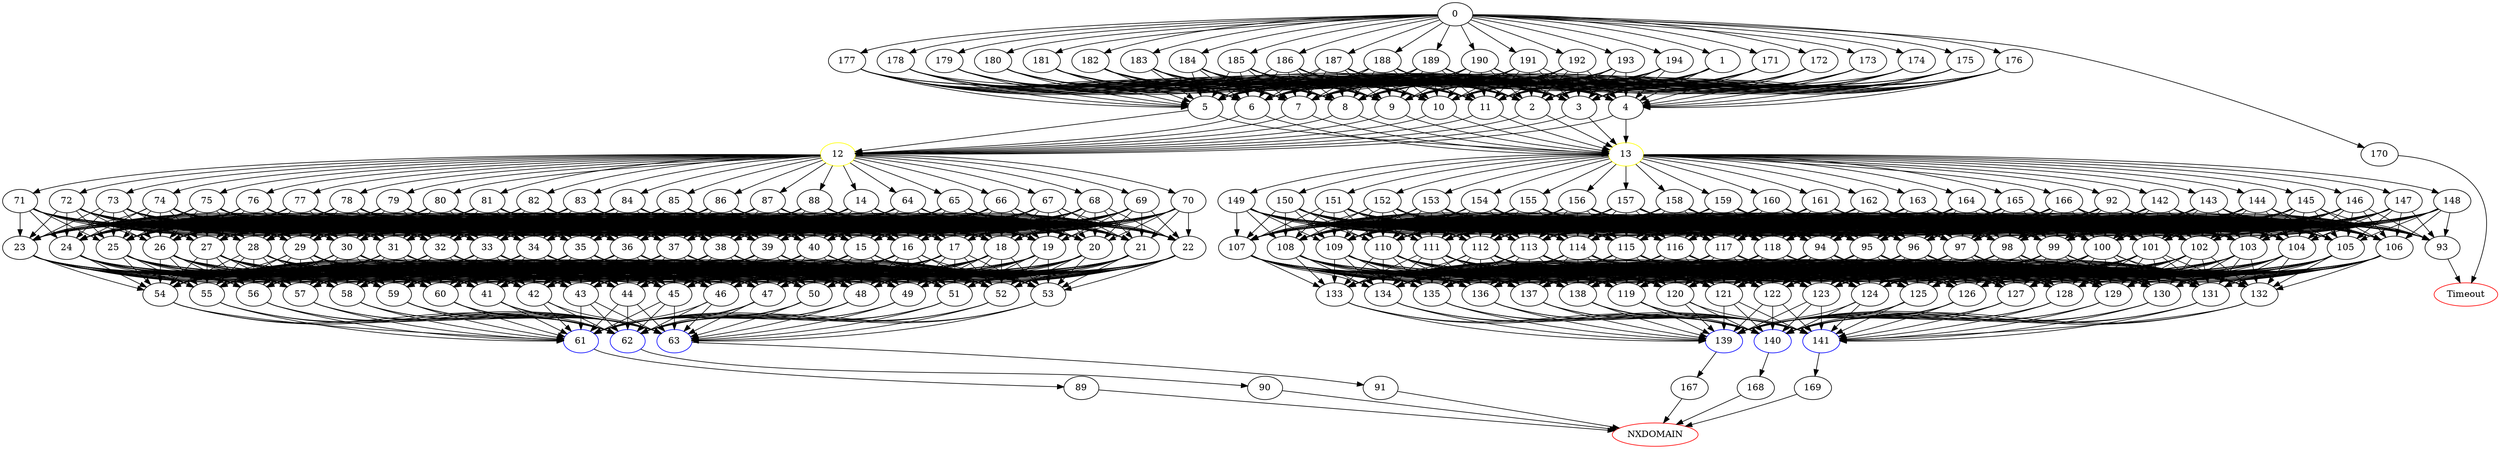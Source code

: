 digraph G {
	0 -> 1;
	0 -> 170;
	0 -> 171;
	0 -> 172;
	0 -> 173;
	0 -> 174;
	0 -> 175;
	0 -> 176;
	0 -> 177;
	0 -> 178;
	0 -> 179;
	0 -> 180;
	0 -> 181;
	0 -> 182;
	0 -> 183;
	0 -> 184;
	0 -> 185;
	0 -> 186;
	0 -> 187;
	0 -> 188;
	0 -> 189;
	0 -> 190;
	0 -> 191;
	0 -> 192;
	0 -> 193;
	0 -> 194;
	1 -> 2;
	1 -> 3;
	1 -> 4;
	1 -> 5;
	1 -> 6;
	1 -> 7;
	1 -> 8;
	1 -> 9;
	1 -> 10;
	1 -> 11;
	2 -> "12";
12 [color=yellow];
	2 -> "13";
13 [color=yellow];
	3 -> "12";
12 [color=yellow];
	3 -> "13";
13 [color=yellow];
	4 -> "12";
12 [color=yellow];
	4 -> "13";
13 [color=yellow];
	5 -> "12";
12 [color=yellow];
	5 -> "13";
13 [color=yellow];
	6 -> "12";
12 [color=yellow];
	6 -> "13";
13 [color=yellow];
	7 -> "12";
12 [color=yellow];
	7 -> "13";
13 [color=yellow];
	8 -> "12";
12 [color=yellow];
	8 -> "13";
13 [color=yellow];
	9 -> "12";
12 [color=yellow];
	9 -> "13";
13 [color=yellow];
	10 -> "12";
12 [color=yellow];
	10 -> "13";
13 [color=yellow];
	11 -> "12";
12 [color=yellow];
	11 -> "13";
13 [color=yellow];
	12 -> 14;
	12 -> 64;
	12 -> 65;
	12 -> 66;
	12 -> 67;
	12 -> 68;
	12 -> 69;
	12 -> 70;
	12 -> 71;
	12 -> 72;
	12 -> 73;
	12 -> 74;
	12 -> 75;
	12 -> 76;
	12 -> 77;
	12 -> 78;
	12 -> 79;
	12 -> 80;
	12 -> 81;
	12 -> 82;
	12 -> 83;
	12 -> 84;
	12 -> 85;
	12 -> 86;
	12 -> 87;
	12 -> 88;
	13 -> 92;
	13 -> 142;
	13 -> 143;
	13 -> 144;
	13 -> 145;
	13 -> 146;
	13 -> 147;
	13 -> 148;
	13 -> 149;
	13 -> 150;
	13 -> 151;
	13 -> 152;
	13 -> 153;
	13 -> 154;
	13 -> 155;
	13 -> 156;
	13 -> 157;
	13 -> 158;
	13 -> 159;
	13 -> 160;
	13 -> 161;
	13 -> 162;
	13 -> 163;
	13 -> 164;
	13 -> 165;
	13 -> 166;
	14 -> 15;
	14 -> 16;
	14 -> 17;
	14 -> 18;
	14 -> 19;
	14 -> 20;
	14 -> 21;
	14 -> 22;
	14 -> 23;
	14 -> 24;
	14 -> 25;
	14 -> 26;
	14 -> 27;
	14 -> 28;
	14 -> 29;
	14 -> 30;
	14 -> 31;
	14 -> 32;
	14 -> 33;
	14 -> 34;
	14 -> 35;
	14 -> 36;
	14 -> 37;
	14 -> 38;
	14 -> 39;
	14 -> 40;
	15 -> 41;
	15 -> 42;
	15 -> 43;
	15 -> 44;
	15 -> 45;
	15 -> 46;
	15 -> 47;
	15 -> 48;
	15 -> 49;
	15 -> 50;
	15 -> 51;
	15 -> 52;
	15 -> 53;
	15 -> 54;
	15 -> 55;
	15 -> 56;
	15 -> 57;
	15 -> 58;
	15 -> 59;
	15 -> 60;
	16 -> 41;
	16 -> 42;
	16 -> 43;
	16 -> 44;
	16 -> 45;
	16 -> 46;
	16 -> 47;
	16 -> 48;
	16 -> 49;
	16 -> 50;
	16 -> 51;
	16 -> 52;
	16 -> 53;
	16 -> 54;
	16 -> 55;
	16 -> 56;
	16 -> 57;
	16 -> 58;
	16 -> 59;
	16 -> 60;
	17 -> 41;
	17 -> 42;
	17 -> 43;
	17 -> 44;
	17 -> 45;
	17 -> 46;
	17 -> 47;
	17 -> 48;
	17 -> 49;
	17 -> 50;
	17 -> 51;
	17 -> 52;
	17 -> 53;
	17 -> 54;
	17 -> 55;
	17 -> 56;
	17 -> 57;
	17 -> 58;
	17 -> 59;
	17 -> 60;
	18 -> 41;
	18 -> 42;
	18 -> 43;
	18 -> 44;
	18 -> 45;
	18 -> 46;
	18 -> 47;
	18 -> 48;
	18 -> 49;
	18 -> 50;
	18 -> 51;
	18 -> 52;
	18 -> 53;
	18 -> 54;
	18 -> 55;
	18 -> 56;
	18 -> 57;
	18 -> 58;
	18 -> 59;
	18 -> 60;
	19 -> 41;
	19 -> 42;
	19 -> 43;
	19 -> 44;
	19 -> 45;
	19 -> 46;
	19 -> 47;
	19 -> 48;
	19 -> 49;
	19 -> 50;
	19 -> 51;
	19 -> 52;
	19 -> 53;
	19 -> 54;
	19 -> 55;
	19 -> 56;
	19 -> 57;
	19 -> 58;
	19 -> 59;
	19 -> 60;
	20 -> 41;
	20 -> 42;
	20 -> 43;
	20 -> 44;
	20 -> 45;
	20 -> 46;
	20 -> 47;
	20 -> 48;
	20 -> 49;
	20 -> 50;
	20 -> 51;
	20 -> 52;
	20 -> 53;
	20 -> 54;
	20 -> 55;
	20 -> 56;
	20 -> 57;
	20 -> 58;
	20 -> 59;
	20 -> 60;
	21 -> 41;
	21 -> 42;
	21 -> 43;
	21 -> 44;
	21 -> 45;
	21 -> 46;
	21 -> 47;
	21 -> 48;
	21 -> 49;
	21 -> 50;
	21 -> 51;
	21 -> 52;
	21 -> 53;
	21 -> 54;
	21 -> 55;
	21 -> 56;
	21 -> 57;
	21 -> 58;
	21 -> 59;
	21 -> 60;
	22 -> 41;
	22 -> 42;
	22 -> 43;
	22 -> 44;
	22 -> 45;
	22 -> 46;
	22 -> 47;
	22 -> 48;
	22 -> 49;
	22 -> 50;
	22 -> 51;
	22 -> 52;
	22 -> 53;
	22 -> 54;
	22 -> 55;
	22 -> 56;
	22 -> 57;
	22 -> 58;
	22 -> 59;
	22 -> 60;
	23 -> 41;
	23 -> 42;
	23 -> 43;
	23 -> 44;
	23 -> 45;
	23 -> 46;
	23 -> 47;
	23 -> 48;
	23 -> 49;
	23 -> 50;
	23 -> 51;
	23 -> 52;
	23 -> 53;
	23 -> 54;
	23 -> 55;
	23 -> 56;
	23 -> 57;
	23 -> 58;
	23 -> 59;
	23 -> 60;
	24 -> 41;
	24 -> 42;
	24 -> 43;
	24 -> 44;
	24 -> 45;
	24 -> 46;
	24 -> 47;
	24 -> 48;
	24 -> 49;
	24 -> 50;
	24 -> 51;
	24 -> 52;
	24 -> 53;
	24 -> 54;
	24 -> 55;
	24 -> 56;
	24 -> 57;
	24 -> 58;
	24 -> 59;
	24 -> 60;
	25 -> 41;
	25 -> 42;
	25 -> 43;
	25 -> 44;
	25 -> 45;
	25 -> 46;
	25 -> 47;
	25 -> 48;
	25 -> 49;
	25 -> 50;
	25 -> 51;
	25 -> 52;
	25 -> 53;
	25 -> 54;
	25 -> 55;
	25 -> 56;
	25 -> 57;
	25 -> 58;
	25 -> 59;
	25 -> 60;
	26 -> 41;
	26 -> 42;
	26 -> 43;
	26 -> 44;
	26 -> 45;
	26 -> 46;
	26 -> 47;
	26 -> 48;
	26 -> 49;
	26 -> 50;
	26 -> 51;
	26 -> 52;
	26 -> 53;
	26 -> 54;
	26 -> 55;
	26 -> 56;
	26 -> 57;
	26 -> 58;
	26 -> 59;
	26 -> 60;
	27 -> 41;
	27 -> 42;
	27 -> 43;
	27 -> 44;
	27 -> 45;
	27 -> 46;
	27 -> 47;
	27 -> 48;
	27 -> 49;
	27 -> 50;
	27 -> 51;
	27 -> 52;
	27 -> 53;
	27 -> 54;
	27 -> 55;
	27 -> 56;
	27 -> 57;
	27 -> 58;
	27 -> 59;
	27 -> 60;
	28 -> 41;
	28 -> 42;
	28 -> 43;
	28 -> 44;
	28 -> 45;
	28 -> 46;
	28 -> 47;
	28 -> 48;
	28 -> 49;
	28 -> 50;
	28 -> 51;
	28 -> 52;
	28 -> 53;
	28 -> 54;
	28 -> 55;
	28 -> 56;
	28 -> 57;
	28 -> 58;
	28 -> 59;
	28 -> 60;
	29 -> 41;
	29 -> 42;
	29 -> 43;
	29 -> 44;
	29 -> 45;
	29 -> 46;
	29 -> 47;
	29 -> 48;
	29 -> 49;
	29 -> 50;
	29 -> 51;
	29 -> 52;
	29 -> 53;
	29 -> 54;
	29 -> 55;
	29 -> 56;
	29 -> 57;
	29 -> 58;
	29 -> 59;
	29 -> 60;
	30 -> 41;
	30 -> 42;
	30 -> 43;
	30 -> 44;
	30 -> 45;
	30 -> 46;
	30 -> 47;
	30 -> 48;
	30 -> 49;
	30 -> 50;
	30 -> 51;
	30 -> 52;
	30 -> 53;
	30 -> 54;
	30 -> 55;
	30 -> 56;
	30 -> 57;
	30 -> 58;
	30 -> 59;
	30 -> 60;
	31 -> 41;
	31 -> 42;
	31 -> 43;
	31 -> 44;
	31 -> 45;
	31 -> 46;
	31 -> 47;
	31 -> 48;
	31 -> 49;
	31 -> 50;
	31 -> 51;
	31 -> 52;
	31 -> 53;
	31 -> 54;
	31 -> 55;
	31 -> 56;
	31 -> 57;
	31 -> 58;
	31 -> 59;
	31 -> 60;
	32 -> 41;
	32 -> 42;
	32 -> 43;
	32 -> 44;
	32 -> 45;
	32 -> 46;
	32 -> 47;
	32 -> 48;
	32 -> 49;
	32 -> 50;
	32 -> 51;
	32 -> 52;
	32 -> 53;
	32 -> 54;
	32 -> 55;
	32 -> 56;
	32 -> 57;
	32 -> 58;
	32 -> 59;
	32 -> 60;
	33 -> 41;
	33 -> 42;
	33 -> 43;
	33 -> 44;
	33 -> 45;
	33 -> 46;
	33 -> 47;
	33 -> 48;
	33 -> 49;
	33 -> 50;
	33 -> 51;
	33 -> 52;
	33 -> 53;
	33 -> 54;
	33 -> 55;
	33 -> 56;
	33 -> 57;
	33 -> 58;
	33 -> 59;
	33 -> 60;
	34 -> 41;
	34 -> 42;
	34 -> 43;
	34 -> 44;
	34 -> 45;
	34 -> 46;
	34 -> 47;
	34 -> 48;
	34 -> 49;
	34 -> 50;
	34 -> 51;
	34 -> 52;
	34 -> 53;
	34 -> 54;
	34 -> 55;
	34 -> 56;
	34 -> 57;
	34 -> 58;
	34 -> 59;
	34 -> 60;
	35 -> 41;
	35 -> 42;
	35 -> 43;
	35 -> 44;
	35 -> 45;
	35 -> 46;
	35 -> 47;
	35 -> 48;
	35 -> 49;
	35 -> 50;
	35 -> 51;
	35 -> 52;
	35 -> 53;
	35 -> 54;
	35 -> 55;
	35 -> 56;
	35 -> 57;
	35 -> 58;
	35 -> 59;
	35 -> 60;
	36 -> 41;
	36 -> 42;
	36 -> 43;
	36 -> 44;
	36 -> 45;
	36 -> 46;
	36 -> 47;
	36 -> 48;
	36 -> 49;
	36 -> 50;
	36 -> 51;
	36 -> 52;
	36 -> 53;
	36 -> 54;
	36 -> 55;
	36 -> 56;
	36 -> 57;
	36 -> 58;
	36 -> 59;
	36 -> 60;
	37 -> 41;
	37 -> 42;
	37 -> 43;
	37 -> 44;
	37 -> 45;
	37 -> 46;
	37 -> 47;
	37 -> 48;
	37 -> 49;
	37 -> 50;
	37 -> 51;
	37 -> 52;
	37 -> 53;
	37 -> 54;
	37 -> 55;
	37 -> 56;
	37 -> 57;
	37 -> 58;
	37 -> 59;
	37 -> 60;
	38 -> 41;
	38 -> 42;
	38 -> 43;
	38 -> 44;
	38 -> 45;
	38 -> 46;
	38 -> 47;
	38 -> 48;
	38 -> 49;
	38 -> 50;
	38 -> 51;
	38 -> 52;
	38 -> 53;
	38 -> 54;
	38 -> 55;
	38 -> 56;
	38 -> 57;
	38 -> 58;
	38 -> 59;
	38 -> 60;
	39 -> 41;
	39 -> 42;
	39 -> 43;
	39 -> 44;
	39 -> 45;
	39 -> 46;
	39 -> 47;
	39 -> 48;
	39 -> 49;
	39 -> 50;
	39 -> 51;
	39 -> 52;
	39 -> 53;
	39 -> 54;
	39 -> 55;
	39 -> 56;
	39 -> 57;
	39 -> 58;
	39 -> 59;
	39 -> 60;
	40 -> 41;
	40 -> 42;
	40 -> 43;
	40 -> 44;
	40 -> 45;
	40 -> 46;
	40 -> 47;
	40 -> 48;
	40 -> 49;
	40 -> 50;
	40 -> 51;
	40 -> 52;
	40 -> 53;
	40 -> 54;
	40 -> 55;
	40 -> 56;
	40 -> 57;
	40 -> 58;
	40 -> 59;
	40 -> 60;
	41 -> "61";
61 [color=blue];
	41 -> "62";
62 [color=blue];
	41 -> "63";
63 [color=blue];
	42 -> "61";
61 [color=blue];
	42 -> "62";
62 [color=blue];
	42 -> "63";
63 [color=blue];
	43 -> "61";
61 [color=blue];
	43 -> "62";
62 [color=blue];
	43 -> "63";
63 [color=blue];
	44 -> "61";
61 [color=blue];
	44 -> "62";
62 [color=blue];
	44 -> "63";
63 [color=blue];
	45 -> "61";
61 [color=blue];
	45 -> "62";
62 [color=blue];
	45 -> "63";
63 [color=blue];
	46 -> "61";
61 [color=blue];
	46 -> "62";
62 [color=blue];
	46 -> "63";
63 [color=blue];
	47 -> "61";
61 [color=blue];
	47 -> "62";
62 [color=blue];
	47 -> "63";
63 [color=blue];
	48 -> "61";
61 [color=blue];
	48 -> "62";
62 [color=blue];
	48 -> "63";
63 [color=blue];
	49 -> "61";
61 [color=blue];
	49 -> "62";
62 [color=blue];
	49 -> "63";
63 [color=blue];
	50 -> "61";
61 [color=blue];
	50 -> "62";
62 [color=blue];
	50 -> "63";
63 [color=blue];
	51 -> "61";
61 [color=blue];
	51 -> "62";
62 [color=blue];
	51 -> "63";
63 [color=blue];
	52 -> "61";
61 [color=blue];
	52 -> "62";
62 [color=blue];
	52 -> "63";
63 [color=blue];
	53 -> "61";
61 [color=blue];
	53 -> "62";
62 [color=blue];
	53 -> "63";
63 [color=blue];
	54 -> "61";
61 [color=blue];
	54 -> "62";
62 [color=blue];
	54 -> "63";
63 [color=blue];
	55 -> "61";
61 [color=blue];
	55 -> "62";
62 [color=blue];
	55 -> "63";
63 [color=blue];
	56 -> "61";
61 [color=blue];
	56 -> "62";
62 [color=blue];
	56 -> "63";
63 [color=blue];
	57 -> "61";
61 [color=blue];
	57 -> "62";
62 [color=blue];
	57 -> "63";
63 [color=blue];
	58 -> "61";
61 [color=blue];
	58 -> "62";
62 [color=blue];
	58 -> "63";
63 [color=blue];
	59 -> "61";
61 [color=blue];
	59 -> "62";
62 [color=blue];
	59 -> "63";
63 [color=blue];
	60 -> "61";
61 [color=blue];
	60 -> "62";
62 [color=blue];
	60 -> "63";
63 [color=blue];
	61 -> 89;
	62 -> 90;
	63 -> 91;
	64 -> 15;
	64 -> 16;
	64 -> 17;
	64 -> 18;
	64 -> 19;
	64 -> 20;
	64 -> 21;
	64 -> 22;
	64 -> 23;
	64 -> 24;
	64 -> 25;
	64 -> 26;
	64 -> 27;
	64 -> 28;
	64 -> 29;
	64 -> 30;
	64 -> 31;
	64 -> 32;
	64 -> 33;
	64 -> 34;
	64 -> 35;
	64 -> 36;
	64 -> 37;
	64 -> 38;
	64 -> 39;
	64 -> 40;
	65 -> 15;
	65 -> 16;
	65 -> 17;
	65 -> 18;
	65 -> 19;
	65 -> 20;
	65 -> 21;
	65 -> 22;
	65 -> 23;
	65 -> 24;
	65 -> 25;
	65 -> 26;
	65 -> 27;
	65 -> 28;
	65 -> 29;
	65 -> 30;
	65 -> 31;
	65 -> 32;
	65 -> 33;
	65 -> 34;
	65 -> 35;
	65 -> 36;
	65 -> 37;
	65 -> 38;
	65 -> 39;
	65 -> 40;
	66 -> 15;
	66 -> 16;
	66 -> 17;
	66 -> 18;
	66 -> 19;
	66 -> 20;
	66 -> 21;
	66 -> 22;
	66 -> 23;
	66 -> 24;
	66 -> 25;
	66 -> 26;
	66 -> 27;
	66 -> 28;
	66 -> 29;
	66 -> 30;
	66 -> 31;
	66 -> 32;
	66 -> 33;
	66 -> 34;
	66 -> 35;
	66 -> 36;
	66 -> 37;
	66 -> 38;
	66 -> 39;
	66 -> 40;
	67 -> 15;
	67 -> 16;
	67 -> 17;
	67 -> 18;
	67 -> 19;
	67 -> 20;
	67 -> 21;
	67 -> 22;
	67 -> 23;
	67 -> 24;
	67 -> 25;
	67 -> 26;
	67 -> 27;
	67 -> 28;
	67 -> 29;
	67 -> 30;
	67 -> 31;
	67 -> 32;
	67 -> 33;
	67 -> 34;
	67 -> 35;
	67 -> 36;
	67 -> 37;
	67 -> 38;
	67 -> 39;
	67 -> 40;
	68 -> 15;
	68 -> 16;
	68 -> 17;
	68 -> 18;
	68 -> 19;
	68 -> 20;
	68 -> 21;
	68 -> 22;
	68 -> 23;
	68 -> 24;
	68 -> 25;
	68 -> 26;
	68 -> 27;
	68 -> 28;
	68 -> 29;
	68 -> 30;
	68 -> 31;
	68 -> 32;
	68 -> 33;
	68 -> 34;
	68 -> 35;
	68 -> 36;
	68 -> 37;
	68 -> 38;
	68 -> 39;
	68 -> 40;
	69 -> 15;
	69 -> 16;
	69 -> 17;
	69 -> 18;
	69 -> 19;
	69 -> 20;
	69 -> 21;
	69 -> 22;
	69 -> 23;
	69 -> 24;
	69 -> 25;
	69 -> 26;
	69 -> 27;
	69 -> 28;
	69 -> 29;
	69 -> 30;
	69 -> 31;
	69 -> 32;
	69 -> 33;
	69 -> 34;
	69 -> 35;
	69 -> 36;
	69 -> 37;
	69 -> 38;
	69 -> 39;
	69 -> 40;
	70 -> 15;
	70 -> 16;
	70 -> 17;
	70 -> 18;
	70 -> 19;
	70 -> 20;
	70 -> 21;
	70 -> 22;
	70 -> 23;
	70 -> 24;
	70 -> 25;
	70 -> 26;
	70 -> 27;
	70 -> 28;
	70 -> 29;
	70 -> 30;
	70 -> 31;
	70 -> 32;
	70 -> 33;
	70 -> 34;
	70 -> 35;
	70 -> 36;
	70 -> 37;
	70 -> 38;
	70 -> 39;
	70 -> 40;
	71 -> 15;
	71 -> 16;
	71 -> 17;
	71 -> 18;
	71 -> 19;
	71 -> 20;
	71 -> 21;
	71 -> 22;
	71 -> 23;
	71 -> 24;
	71 -> 25;
	71 -> 26;
	71 -> 27;
	71 -> 28;
	71 -> 29;
	71 -> 30;
	71 -> 31;
	71 -> 32;
	71 -> 33;
	71 -> 34;
	71 -> 35;
	71 -> 36;
	71 -> 37;
	71 -> 38;
	71 -> 39;
	71 -> 40;
	72 -> 15;
	72 -> 16;
	72 -> 17;
	72 -> 18;
	72 -> 19;
	72 -> 20;
	72 -> 21;
	72 -> 22;
	72 -> 23;
	72 -> 24;
	72 -> 25;
	72 -> 26;
	72 -> 27;
	72 -> 28;
	72 -> 29;
	72 -> 30;
	72 -> 31;
	72 -> 32;
	72 -> 33;
	72 -> 34;
	72 -> 35;
	72 -> 36;
	72 -> 37;
	72 -> 38;
	72 -> 39;
	72 -> 40;
	73 -> 15;
	73 -> 16;
	73 -> 17;
	73 -> 18;
	73 -> 19;
	73 -> 20;
	73 -> 21;
	73 -> 22;
	73 -> 23;
	73 -> 24;
	73 -> 25;
	73 -> 26;
	73 -> 27;
	73 -> 28;
	73 -> 29;
	73 -> 30;
	73 -> 31;
	73 -> 32;
	73 -> 33;
	73 -> 34;
	73 -> 35;
	73 -> 36;
	73 -> 37;
	73 -> 38;
	73 -> 39;
	73 -> 40;
	74 -> 15;
	74 -> 16;
	74 -> 17;
	74 -> 18;
	74 -> 19;
	74 -> 20;
	74 -> 21;
	74 -> 22;
	74 -> 23;
	74 -> 24;
	74 -> 25;
	74 -> 26;
	74 -> 27;
	74 -> 28;
	74 -> 29;
	74 -> 30;
	74 -> 31;
	74 -> 32;
	74 -> 33;
	74 -> 34;
	74 -> 35;
	74 -> 36;
	74 -> 37;
	74 -> 38;
	74 -> 39;
	74 -> 40;
	75 -> 15;
	75 -> 16;
	75 -> 17;
	75 -> 18;
	75 -> 19;
	75 -> 20;
	75 -> 21;
	75 -> 22;
	75 -> 23;
	75 -> 24;
	75 -> 25;
	75 -> 26;
	75 -> 27;
	75 -> 28;
	75 -> 29;
	75 -> 30;
	75 -> 31;
	75 -> 32;
	75 -> 33;
	75 -> 34;
	75 -> 35;
	75 -> 36;
	75 -> 37;
	75 -> 38;
	75 -> 39;
	75 -> 40;
	76 -> 15;
	76 -> 16;
	76 -> 17;
	76 -> 18;
	76 -> 19;
	76 -> 20;
	76 -> 21;
	76 -> 22;
	76 -> 23;
	76 -> 24;
	76 -> 25;
	76 -> 26;
	76 -> 27;
	76 -> 28;
	76 -> 29;
	76 -> 30;
	76 -> 31;
	76 -> 32;
	76 -> 33;
	76 -> 34;
	76 -> 35;
	76 -> 36;
	76 -> 37;
	76 -> 38;
	76 -> 39;
	76 -> 40;
	77 -> 15;
	77 -> 16;
	77 -> 17;
	77 -> 18;
	77 -> 19;
	77 -> 20;
	77 -> 21;
	77 -> 22;
	77 -> 23;
	77 -> 24;
	77 -> 25;
	77 -> 26;
	77 -> 27;
	77 -> 28;
	77 -> 29;
	77 -> 30;
	77 -> 31;
	77 -> 32;
	77 -> 33;
	77 -> 34;
	77 -> 35;
	77 -> 36;
	77 -> 37;
	77 -> 38;
	77 -> 39;
	77 -> 40;
	78 -> 15;
	78 -> 16;
	78 -> 17;
	78 -> 18;
	78 -> 19;
	78 -> 20;
	78 -> 21;
	78 -> 22;
	78 -> 23;
	78 -> 24;
	78 -> 25;
	78 -> 26;
	78 -> 27;
	78 -> 28;
	78 -> 29;
	78 -> 30;
	78 -> 31;
	78 -> 32;
	78 -> 33;
	78 -> 34;
	78 -> 35;
	78 -> 36;
	78 -> 37;
	78 -> 38;
	78 -> 39;
	78 -> 40;
	79 -> 15;
	79 -> 16;
	79 -> 17;
	79 -> 18;
	79 -> 19;
	79 -> 20;
	79 -> 21;
	79 -> 22;
	79 -> 23;
	79 -> 24;
	79 -> 25;
	79 -> 26;
	79 -> 27;
	79 -> 28;
	79 -> 29;
	79 -> 30;
	79 -> 31;
	79 -> 32;
	79 -> 33;
	79 -> 34;
	79 -> 35;
	79 -> 36;
	79 -> 37;
	79 -> 38;
	79 -> 39;
	79 -> 40;
	80 -> 15;
	80 -> 16;
	80 -> 17;
	80 -> 18;
	80 -> 19;
	80 -> 20;
	80 -> 21;
	80 -> 22;
	80 -> 23;
	80 -> 24;
	80 -> 25;
	80 -> 26;
	80 -> 27;
	80 -> 28;
	80 -> 29;
	80 -> 30;
	80 -> 31;
	80 -> 32;
	80 -> 33;
	80 -> 34;
	80 -> 35;
	80 -> 36;
	80 -> 37;
	80 -> 38;
	80 -> 39;
	80 -> 40;
	81 -> 15;
	81 -> 16;
	81 -> 17;
	81 -> 18;
	81 -> 19;
	81 -> 20;
	81 -> 21;
	81 -> 22;
	81 -> 23;
	81 -> 24;
	81 -> 25;
	81 -> 26;
	81 -> 27;
	81 -> 28;
	81 -> 29;
	81 -> 30;
	81 -> 31;
	81 -> 32;
	81 -> 33;
	81 -> 34;
	81 -> 35;
	81 -> 36;
	81 -> 37;
	81 -> 38;
	81 -> 39;
	81 -> 40;
	82 -> 15;
	82 -> 16;
	82 -> 17;
	82 -> 18;
	82 -> 19;
	82 -> 20;
	82 -> 21;
	82 -> 22;
	82 -> 23;
	82 -> 24;
	82 -> 25;
	82 -> 26;
	82 -> 27;
	82 -> 28;
	82 -> 29;
	82 -> 30;
	82 -> 31;
	82 -> 32;
	82 -> 33;
	82 -> 34;
	82 -> 35;
	82 -> 36;
	82 -> 37;
	82 -> 38;
	82 -> 39;
	82 -> 40;
	83 -> 15;
	83 -> 16;
	83 -> 17;
	83 -> 18;
	83 -> 19;
	83 -> 20;
	83 -> 21;
	83 -> 22;
	83 -> 23;
	83 -> 24;
	83 -> 25;
	83 -> 26;
	83 -> 27;
	83 -> 28;
	83 -> 29;
	83 -> 30;
	83 -> 31;
	83 -> 32;
	83 -> 33;
	83 -> 34;
	83 -> 35;
	83 -> 36;
	83 -> 37;
	83 -> 38;
	83 -> 39;
	83 -> 40;
	84 -> 15;
	84 -> 16;
	84 -> 17;
	84 -> 18;
	84 -> 19;
	84 -> 20;
	84 -> 21;
	84 -> 22;
	84 -> 23;
	84 -> 24;
	84 -> 25;
	84 -> 26;
	84 -> 27;
	84 -> 28;
	84 -> 29;
	84 -> 30;
	84 -> 31;
	84 -> 32;
	84 -> 33;
	84 -> 34;
	84 -> 35;
	84 -> 36;
	84 -> 37;
	84 -> 38;
	84 -> 39;
	84 -> 40;
	85 -> 15;
	85 -> 16;
	85 -> 17;
	85 -> 18;
	85 -> 19;
	85 -> 20;
	85 -> 21;
	85 -> 22;
	85 -> 23;
	85 -> 24;
	85 -> 25;
	85 -> 26;
	85 -> 27;
	85 -> 28;
	85 -> 29;
	85 -> 30;
	85 -> 31;
	85 -> 32;
	85 -> 33;
	85 -> 34;
	85 -> 35;
	85 -> 36;
	85 -> 37;
	85 -> 38;
	85 -> 39;
	85 -> 40;
	86 -> 15;
	86 -> 16;
	86 -> 17;
	86 -> 18;
	86 -> 19;
	86 -> 20;
	86 -> 21;
	86 -> 22;
	86 -> 23;
	86 -> 24;
	86 -> 25;
	86 -> 26;
	86 -> 27;
	86 -> 28;
	86 -> 29;
	86 -> 30;
	86 -> 31;
	86 -> 32;
	86 -> 33;
	86 -> 34;
	86 -> 35;
	86 -> 36;
	86 -> 37;
	86 -> 38;
	86 -> 39;
	86 -> 40;
	87 -> 15;
	87 -> 16;
	87 -> 17;
	87 -> 18;
	87 -> 19;
	87 -> 20;
	87 -> 21;
	87 -> 22;
	87 -> 23;
	87 -> 24;
	87 -> 25;
	87 -> 26;
	87 -> 27;
	87 -> 28;
	87 -> 29;
	87 -> 30;
	87 -> 31;
	87 -> 32;
	87 -> 33;
	87 -> 34;
	87 -> 35;
	87 -> 36;
	87 -> 37;
	87 -> 38;
	87 -> 39;
	87 -> 40;
	88 -> 15;
	88 -> 16;
	88 -> 17;
	88 -> 18;
	88 -> 19;
	88 -> 20;
	88 -> 21;
	88 -> 22;
	88 -> 23;
	88 -> 24;
	88 -> 25;
	88 -> 26;
	88 -> 27;
	88 -> 28;
	88 -> 29;
	88 -> 30;
	88 -> 31;
	88 -> 32;
	88 -> 33;
	88 -> 34;
	88 -> 35;
	88 -> 36;
	88 -> 37;
	88 -> 38;
	88 -> 39;
	88 -> 40;
	89 -> "NXDOMAIN";
NXDOMAIN [color=red];
	90 -> "NXDOMAIN";
NXDOMAIN [color=red];
	91 -> "NXDOMAIN";
NXDOMAIN [color=red];
	92 -> 93;
	92 -> 94;
	92 -> 95;
	92 -> 96;
	92 -> 97;
	92 -> 98;
	92 -> 99;
	92 -> 100;
	92 -> 101;
	92 -> 102;
	92 -> 103;
	92 -> 104;
	92 -> 105;
	92 -> 106;
	92 -> 107;
	92 -> 108;
	92 -> 109;
	92 -> 110;
	92 -> 111;
	92 -> 112;
	92 -> 113;
	92 -> 114;
	92 -> 115;
	92 -> 116;
	92 -> 117;
	92 -> 118;
	93 -> "Timeout";
Timeout [color=red];
	94 -> 119;
	94 -> 120;
	94 -> 121;
	94 -> 122;
	94 -> 123;
	94 -> 124;
	94 -> 125;
	94 -> 126;
	94 -> 127;
	94 -> 128;
	94 -> 129;
	94 -> 130;
	94 -> 131;
	94 -> 132;
	94 -> 133;
	94 -> 134;
	94 -> 135;
	94 -> 136;
	94 -> 137;
	94 -> 138;
	95 -> 119;
	95 -> 120;
	95 -> 121;
	95 -> 122;
	95 -> 123;
	95 -> 124;
	95 -> 125;
	95 -> 126;
	95 -> 127;
	95 -> 128;
	95 -> 129;
	95 -> 130;
	95 -> 131;
	95 -> 132;
	95 -> 133;
	95 -> 134;
	95 -> 135;
	95 -> 136;
	95 -> 137;
	95 -> 138;
	96 -> 119;
	96 -> 120;
	96 -> 121;
	96 -> 122;
	96 -> 123;
	96 -> 124;
	96 -> 125;
	96 -> 126;
	96 -> 127;
	96 -> 128;
	96 -> 129;
	96 -> 130;
	96 -> 131;
	96 -> 132;
	96 -> 133;
	96 -> 134;
	96 -> 135;
	96 -> 136;
	96 -> 137;
	96 -> 138;
	97 -> 119;
	97 -> 120;
	97 -> 121;
	97 -> 122;
	97 -> 123;
	97 -> 124;
	97 -> 125;
	97 -> 126;
	97 -> 127;
	97 -> 128;
	97 -> 129;
	97 -> 130;
	97 -> 131;
	97 -> 132;
	97 -> 133;
	97 -> 134;
	97 -> 135;
	97 -> 136;
	97 -> 137;
	97 -> 138;
	98 -> 119;
	98 -> 120;
	98 -> 121;
	98 -> 122;
	98 -> 123;
	98 -> 124;
	98 -> 125;
	98 -> 126;
	98 -> 127;
	98 -> 128;
	98 -> 129;
	98 -> 130;
	98 -> 131;
	98 -> 132;
	98 -> 133;
	98 -> 134;
	98 -> 135;
	98 -> 136;
	98 -> 137;
	98 -> 138;
	99 -> 119;
	99 -> 120;
	99 -> 121;
	99 -> 122;
	99 -> 123;
	99 -> 124;
	99 -> 125;
	99 -> 126;
	99 -> 127;
	99 -> 128;
	99 -> 129;
	99 -> 130;
	99 -> 131;
	99 -> 132;
	99 -> 133;
	99 -> 134;
	99 -> 135;
	99 -> 136;
	99 -> 137;
	99 -> 138;
	100 -> 119;
	100 -> 120;
	100 -> 121;
	100 -> 122;
	100 -> 123;
	100 -> 124;
	100 -> 125;
	100 -> 126;
	100 -> 127;
	100 -> 128;
	100 -> 129;
	100 -> 130;
	100 -> 131;
	100 -> 132;
	100 -> 133;
	100 -> 134;
	100 -> 135;
	100 -> 136;
	100 -> 137;
	100 -> 138;
	101 -> 119;
	101 -> 120;
	101 -> 121;
	101 -> 122;
	101 -> 123;
	101 -> 124;
	101 -> 125;
	101 -> 126;
	101 -> 127;
	101 -> 128;
	101 -> 129;
	101 -> 130;
	101 -> 131;
	101 -> 132;
	101 -> 133;
	101 -> 134;
	101 -> 135;
	101 -> 136;
	101 -> 137;
	101 -> 138;
	102 -> 119;
	102 -> 120;
	102 -> 121;
	102 -> 122;
	102 -> 123;
	102 -> 124;
	102 -> 125;
	102 -> 126;
	102 -> 127;
	102 -> 128;
	102 -> 129;
	102 -> 130;
	102 -> 131;
	102 -> 132;
	102 -> 133;
	102 -> 134;
	102 -> 135;
	102 -> 136;
	102 -> 137;
	102 -> 138;
	103 -> 119;
	103 -> 120;
	103 -> 121;
	103 -> 122;
	103 -> 123;
	103 -> 124;
	103 -> 125;
	103 -> 126;
	103 -> 127;
	103 -> 128;
	103 -> 129;
	103 -> 130;
	103 -> 131;
	103 -> 132;
	103 -> 133;
	103 -> 134;
	103 -> 135;
	103 -> 136;
	103 -> 137;
	103 -> 138;
	104 -> 119;
	104 -> 120;
	104 -> 121;
	104 -> 122;
	104 -> 123;
	104 -> 124;
	104 -> 125;
	104 -> 126;
	104 -> 127;
	104 -> 128;
	104 -> 129;
	104 -> 130;
	104 -> 131;
	104 -> 132;
	104 -> 133;
	104 -> 134;
	104 -> 135;
	104 -> 136;
	104 -> 137;
	104 -> 138;
	105 -> 119;
	105 -> 120;
	105 -> 121;
	105 -> 122;
	105 -> 123;
	105 -> 124;
	105 -> 125;
	105 -> 126;
	105 -> 127;
	105 -> 128;
	105 -> 129;
	105 -> 130;
	105 -> 131;
	105 -> 132;
	105 -> 133;
	105 -> 134;
	105 -> 135;
	105 -> 136;
	105 -> 137;
	105 -> 138;
	106 -> 119;
	106 -> 120;
	106 -> 121;
	106 -> 122;
	106 -> 123;
	106 -> 124;
	106 -> 125;
	106 -> 126;
	106 -> 127;
	106 -> 128;
	106 -> 129;
	106 -> 130;
	106 -> 131;
	106 -> 132;
	106 -> 133;
	106 -> 134;
	106 -> 135;
	106 -> 136;
	106 -> 137;
	106 -> 138;
	107 -> 119;
	107 -> 120;
	107 -> 121;
	107 -> 122;
	107 -> 123;
	107 -> 124;
	107 -> 125;
	107 -> 126;
	107 -> 127;
	107 -> 128;
	107 -> 129;
	107 -> 130;
	107 -> 131;
	107 -> 132;
	107 -> 133;
	107 -> 134;
	107 -> 135;
	107 -> 136;
	107 -> 137;
	107 -> 138;
	108 -> 119;
	108 -> 120;
	108 -> 121;
	108 -> 122;
	108 -> 123;
	108 -> 124;
	108 -> 125;
	108 -> 126;
	108 -> 127;
	108 -> 128;
	108 -> 129;
	108 -> 130;
	108 -> 131;
	108 -> 132;
	108 -> 133;
	108 -> 134;
	108 -> 135;
	108 -> 136;
	108 -> 137;
	108 -> 138;
	109 -> 119;
	109 -> 120;
	109 -> 121;
	109 -> 122;
	109 -> 123;
	109 -> 124;
	109 -> 125;
	109 -> 126;
	109 -> 127;
	109 -> 128;
	109 -> 129;
	109 -> 130;
	109 -> 131;
	109 -> 132;
	109 -> 133;
	109 -> 134;
	109 -> 135;
	109 -> 136;
	109 -> 137;
	109 -> 138;
	110 -> 119;
	110 -> 120;
	110 -> 121;
	110 -> 122;
	110 -> 123;
	110 -> 124;
	110 -> 125;
	110 -> 126;
	110 -> 127;
	110 -> 128;
	110 -> 129;
	110 -> 130;
	110 -> 131;
	110 -> 132;
	110 -> 133;
	110 -> 134;
	110 -> 135;
	110 -> 136;
	110 -> 137;
	110 -> 138;
	111 -> 119;
	111 -> 120;
	111 -> 121;
	111 -> 122;
	111 -> 123;
	111 -> 124;
	111 -> 125;
	111 -> 126;
	111 -> 127;
	111 -> 128;
	111 -> 129;
	111 -> 130;
	111 -> 131;
	111 -> 132;
	111 -> 133;
	111 -> 134;
	111 -> 135;
	111 -> 136;
	111 -> 137;
	111 -> 138;
	112 -> 119;
	112 -> 120;
	112 -> 121;
	112 -> 122;
	112 -> 123;
	112 -> 124;
	112 -> 125;
	112 -> 126;
	112 -> 127;
	112 -> 128;
	112 -> 129;
	112 -> 130;
	112 -> 131;
	112 -> 132;
	112 -> 133;
	112 -> 134;
	112 -> 135;
	112 -> 136;
	112 -> 137;
	112 -> 138;
	113 -> 119;
	113 -> 120;
	113 -> 121;
	113 -> 122;
	113 -> 123;
	113 -> 124;
	113 -> 125;
	113 -> 126;
	113 -> 127;
	113 -> 128;
	113 -> 129;
	113 -> 130;
	113 -> 131;
	113 -> 132;
	113 -> 133;
	113 -> 134;
	113 -> 135;
	113 -> 136;
	113 -> 137;
	113 -> 138;
	114 -> 119;
	114 -> 120;
	114 -> 121;
	114 -> 122;
	114 -> 123;
	114 -> 124;
	114 -> 125;
	114 -> 126;
	114 -> 127;
	114 -> 128;
	114 -> 129;
	114 -> 130;
	114 -> 131;
	114 -> 132;
	114 -> 133;
	114 -> 134;
	114 -> 135;
	114 -> 136;
	114 -> 137;
	114 -> 138;
	115 -> 119;
	115 -> 120;
	115 -> 121;
	115 -> 122;
	115 -> 123;
	115 -> 124;
	115 -> 125;
	115 -> 126;
	115 -> 127;
	115 -> 128;
	115 -> 129;
	115 -> 130;
	115 -> 131;
	115 -> 132;
	115 -> 133;
	115 -> 134;
	115 -> 135;
	115 -> 136;
	115 -> 137;
	115 -> 138;
	116 -> 119;
	116 -> 120;
	116 -> 121;
	116 -> 122;
	116 -> 123;
	116 -> 124;
	116 -> 125;
	116 -> 126;
	116 -> 127;
	116 -> 128;
	116 -> 129;
	116 -> 130;
	116 -> 131;
	116 -> 132;
	116 -> 133;
	116 -> 134;
	116 -> 135;
	116 -> 136;
	116 -> 137;
	116 -> 138;
	117 -> 119;
	117 -> 120;
	117 -> 121;
	117 -> 122;
	117 -> 123;
	117 -> 124;
	117 -> 125;
	117 -> 126;
	117 -> 127;
	117 -> 128;
	117 -> 129;
	117 -> 130;
	117 -> 131;
	117 -> 132;
	117 -> 133;
	117 -> 134;
	117 -> 135;
	117 -> 136;
	117 -> 137;
	117 -> 138;
	118 -> 119;
	118 -> 120;
	118 -> 121;
	118 -> 122;
	118 -> 123;
	118 -> 124;
	118 -> 125;
	118 -> 126;
	118 -> 127;
	118 -> 128;
	118 -> 129;
	118 -> 130;
	118 -> 131;
	118 -> 132;
	118 -> 133;
	118 -> 134;
	118 -> 135;
	118 -> 136;
	118 -> 137;
	118 -> 138;
	119 -> "139";
139 [color=blue];
	119 -> "140";
140 [color=blue];
	119 -> "141";
141 [color=blue];
	120 -> "139";
139 [color=blue];
	120 -> "140";
140 [color=blue];
	120 -> "141";
141 [color=blue];
	121 -> "139";
139 [color=blue];
	121 -> "140";
140 [color=blue];
	121 -> "141";
141 [color=blue];
	122 -> "139";
139 [color=blue];
	122 -> "140";
140 [color=blue];
	122 -> "141";
141 [color=blue];
	123 -> "139";
139 [color=blue];
	123 -> "140";
140 [color=blue];
	123 -> "141";
141 [color=blue];
	124 -> "139";
139 [color=blue];
	124 -> "140";
140 [color=blue];
	124 -> "141";
141 [color=blue];
	125 -> "139";
139 [color=blue];
	125 -> "140";
140 [color=blue];
	125 -> "141";
141 [color=blue];
	126 -> "139";
139 [color=blue];
	126 -> "140";
140 [color=blue];
	126 -> "141";
141 [color=blue];
	127 -> "139";
139 [color=blue];
	127 -> "140";
140 [color=blue];
	127 -> "141";
141 [color=blue];
	128 -> "139";
139 [color=blue];
	128 -> "140";
140 [color=blue];
	128 -> "141";
141 [color=blue];
	129 -> "139";
139 [color=blue];
	129 -> "140";
140 [color=blue];
	129 -> "141";
141 [color=blue];
	130 -> "139";
139 [color=blue];
	130 -> "140";
140 [color=blue];
	130 -> "141";
141 [color=blue];
	131 -> "139";
139 [color=blue];
	131 -> "140";
140 [color=blue];
	131 -> "141";
141 [color=blue];
	132 -> "139";
139 [color=blue];
	132 -> "140";
140 [color=blue];
	132 -> "141";
141 [color=blue];
	133 -> "139";
139 [color=blue];
	133 -> "140";
140 [color=blue];
	133 -> "141";
141 [color=blue];
	134 -> "139";
139 [color=blue];
	134 -> "140";
140 [color=blue];
	134 -> "141";
141 [color=blue];
	135 -> "139";
139 [color=blue];
	135 -> "140";
140 [color=blue];
	135 -> "141";
141 [color=blue];
	136 -> "139";
139 [color=blue];
	136 -> "140";
140 [color=blue];
	136 -> "141";
141 [color=blue];
	137 -> "139";
139 [color=blue];
	137 -> "140";
140 [color=blue];
	137 -> "141";
141 [color=blue];
	138 -> "139";
139 [color=blue];
	138 -> "140";
140 [color=blue];
	138 -> "141";
141 [color=blue];
	139 -> 167;
	140 -> 168;
	141 -> 169;
	142 -> 93;
	142 -> 94;
	142 -> 95;
	142 -> 96;
	142 -> 97;
	142 -> 98;
	142 -> 99;
	142 -> 100;
	142 -> 101;
	142 -> 102;
	142 -> 103;
	142 -> 104;
	142 -> 105;
	142 -> 106;
	142 -> 107;
	142 -> 108;
	142 -> 109;
	142 -> 110;
	142 -> 111;
	142 -> 112;
	142 -> 113;
	142 -> 114;
	142 -> 115;
	142 -> 116;
	142 -> 117;
	142 -> 118;
	143 -> 93;
	143 -> 94;
	143 -> 95;
	143 -> 96;
	143 -> 97;
	143 -> 98;
	143 -> 99;
	143 -> 100;
	143 -> 101;
	143 -> 102;
	143 -> 103;
	143 -> 104;
	143 -> 105;
	143 -> 106;
	143 -> 107;
	143 -> 108;
	143 -> 109;
	143 -> 110;
	143 -> 111;
	143 -> 112;
	143 -> 113;
	143 -> 114;
	143 -> 115;
	143 -> 116;
	143 -> 117;
	143 -> 118;
	144 -> 93;
	144 -> 94;
	144 -> 95;
	144 -> 96;
	144 -> 97;
	144 -> 98;
	144 -> 99;
	144 -> 100;
	144 -> 101;
	144 -> 102;
	144 -> 103;
	144 -> 104;
	144 -> 105;
	144 -> 106;
	144 -> 107;
	144 -> 108;
	144 -> 109;
	144 -> 110;
	144 -> 111;
	144 -> 112;
	144 -> 113;
	144 -> 114;
	144 -> 115;
	144 -> 116;
	144 -> 117;
	144 -> 118;
	145 -> 93;
	145 -> 94;
	145 -> 95;
	145 -> 96;
	145 -> 97;
	145 -> 98;
	145 -> 99;
	145 -> 100;
	145 -> 101;
	145 -> 102;
	145 -> 103;
	145 -> 104;
	145 -> 105;
	145 -> 106;
	145 -> 107;
	145 -> 108;
	145 -> 109;
	145 -> 110;
	145 -> 111;
	145 -> 112;
	145 -> 113;
	145 -> 114;
	145 -> 115;
	145 -> 116;
	145 -> 117;
	145 -> 118;
	146 -> 93;
	146 -> 94;
	146 -> 95;
	146 -> 96;
	146 -> 97;
	146 -> 98;
	146 -> 99;
	146 -> 100;
	146 -> 101;
	146 -> 102;
	146 -> 103;
	146 -> 104;
	146 -> 105;
	146 -> 106;
	146 -> 107;
	146 -> 108;
	146 -> 109;
	146 -> 110;
	146 -> 111;
	146 -> 112;
	146 -> 113;
	146 -> 114;
	146 -> 115;
	146 -> 116;
	146 -> 117;
	146 -> 118;
	147 -> 93;
	147 -> 94;
	147 -> 95;
	147 -> 96;
	147 -> 97;
	147 -> 98;
	147 -> 99;
	147 -> 100;
	147 -> 101;
	147 -> 102;
	147 -> 103;
	147 -> 104;
	147 -> 105;
	147 -> 106;
	147 -> 107;
	147 -> 108;
	147 -> 109;
	147 -> 110;
	147 -> 111;
	147 -> 112;
	147 -> 113;
	147 -> 114;
	147 -> 115;
	147 -> 116;
	147 -> 117;
	147 -> 118;
	148 -> 93;
	148 -> 94;
	148 -> 95;
	148 -> 96;
	148 -> 97;
	148 -> 98;
	148 -> 99;
	148 -> 100;
	148 -> 101;
	148 -> 102;
	148 -> 103;
	148 -> 104;
	148 -> 105;
	148 -> 106;
	148 -> 107;
	148 -> 108;
	148 -> 109;
	148 -> 110;
	148 -> 111;
	148 -> 112;
	148 -> 113;
	148 -> 114;
	148 -> 115;
	148 -> 116;
	148 -> 117;
	148 -> 118;
	149 -> 93;
	149 -> 94;
	149 -> 95;
	149 -> 96;
	149 -> 97;
	149 -> 98;
	149 -> 99;
	149 -> 100;
	149 -> 101;
	149 -> 102;
	149 -> 103;
	149 -> 104;
	149 -> 105;
	149 -> 106;
	149 -> 107;
	149 -> 108;
	149 -> 109;
	149 -> 110;
	149 -> 111;
	149 -> 112;
	149 -> 113;
	149 -> 114;
	149 -> 115;
	149 -> 116;
	149 -> 117;
	149 -> 118;
	150 -> 93;
	150 -> 94;
	150 -> 95;
	150 -> 96;
	150 -> 97;
	150 -> 98;
	150 -> 99;
	150 -> 100;
	150 -> 101;
	150 -> 102;
	150 -> 103;
	150 -> 104;
	150 -> 105;
	150 -> 106;
	150 -> 107;
	150 -> 108;
	150 -> 109;
	150 -> 110;
	150 -> 111;
	150 -> 112;
	150 -> 113;
	150 -> 114;
	150 -> 115;
	150 -> 116;
	150 -> 117;
	150 -> 118;
	151 -> 93;
	151 -> 94;
	151 -> 95;
	151 -> 96;
	151 -> 97;
	151 -> 98;
	151 -> 99;
	151 -> 100;
	151 -> 101;
	151 -> 102;
	151 -> 103;
	151 -> 104;
	151 -> 105;
	151 -> 106;
	151 -> 107;
	151 -> 108;
	151 -> 109;
	151 -> 110;
	151 -> 111;
	151 -> 112;
	151 -> 113;
	151 -> 114;
	151 -> 115;
	151 -> 116;
	151 -> 117;
	151 -> 118;
	152 -> 93;
	152 -> 94;
	152 -> 95;
	152 -> 96;
	152 -> 97;
	152 -> 98;
	152 -> 99;
	152 -> 100;
	152 -> 101;
	152 -> 102;
	152 -> 103;
	152 -> 104;
	152 -> 105;
	152 -> 106;
	152 -> 107;
	152 -> 108;
	152 -> 109;
	152 -> 110;
	152 -> 111;
	152 -> 112;
	152 -> 113;
	152 -> 114;
	152 -> 115;
	152 -> 116;
	152 -> 117;
	152 -> 118;
	153 -> 93;
	153 -> 94;
	153 -> 95;
	153 -> 96;
	153 -> 97;
	153 -> 98;
	153 -> 99;
	153 -> 100;
	153 -> 101;
	153 -> 102;
	153 -> 103;
	153 -> 104;
	153 -> 105;
	153 -> 106;
	153 -> 107;
	153 -> 108;
	153 -> 109;
	153 -> 110;
	153 -> 111;
	153 -> 112;
	153 -> 113;
	153 -> 114;
	153 -> 115;
	153 -> 116;
	153 -> 117;
	153 -> 118;
	154 -> 93;
	154 -> 94;
	154 -> 95;
	154 -> 96;
	154 -> 97;
	154 -> 98;
	154 -> 99;
	154 -> 100;
	154 -> 101;
	154 -> 102;
	154 -> 103;
	154 -> 104;
	154 -> 105;
	154 -> 106;
	154 -> 107;
	154 -> 108;
	154 -> 109;
	154 -> 110;
	154 -> 111;
	154 -> 112;
	154 -> 113;
	154 -> 114;
	154 -> 115;
	154 -> 116;
	154 -> 117;
	154 -> 118;
	155 -> 93;
	155 -> 94;
	155 -> 95;
	155 -> 96;
	155 -> 97;
	155 -> 98;
	155 -> 99;
	155 -> 100;
	155 -> 101;
	155 -> 102;
	155 -> 103;
	155 -> 104;
	155 -> 105;
	155 -> 106;
	155 -> 107;
	155 -> 108;
	155 -> 109;
	155 -> 110;
	155 -> 111;
	155 -> 112;
	155 -> 113;
	155 -> 114;
	155 -> 115;
	155 -> 116;
	155 -> 117;
	155 -> 118;
	156 -> 93;
	156 -> 94;
	156 -> 95;
	156 -> 96;
	156 -> 97;
	156 -> 98;
	156 -> 99;
	156 -> 100;
	156 -> 101;
	156 -> 102;
	156 -> 103;
	156 -> 104;
	156 -> 105;
	156 -> 106;
	156 -> 107;
	156 -> 108;
	156 -> 109;
	156 -> 110;
	156 -> 111;
	156 -> 112;
	156 -> 113;
	156 -> 114;
	156 -> 115;
	156 -> 116;
	156 -> 117;
	156 -> 118;
	157 -> 93;
	157 -> 94;
	157 -> 95;
	157 -> 96;
	157 -> 97;
	157 -> 98;
	157 -> 99;
	157 -> 100;
	157 -> 101;
	157 -> 102;
	157 -> 103;
	157 -> 104;
	157 -> 105;
	157 -> 106;
	157 -> 107;
	157 -> 108;
	157 -> 109;
	157 -> 110;
	157 -> 111;
	157 -> 112;
	157 -> 113;
	157 -> 114;
	157 -> 115;
	157 -> 116;
	157 -> 117;
	157 -> 118;
	158 -> 93;
	158 -> 94;
	158 -> 95;
	158 -> 96;
	158 -> 97;
	158 -> 98;
	158 -> 99;
	158 -> 100;
	158 -> 101;
	158 -> 102;
	158 -> 103;
	158 -> 104;
	158 -> 105;
	158 -> 106;
	158 -> 107;
	158 -> 108;
	158 -> 109;
	158 -> 110;
	158 -> 111;
	158 -> 112;
	158 -> 113;
	158 -> 114;
	158 -> 115;
	158 -> 116;
	158 -> 117;
	158 -> 118;
	159 -> 93;
	159 -> 94;
	159 -> 95;
	159 -> 96;
	159 -> 97;
	159 -> 98;
	159 -> 99;
	159 -> 100;
	159 -> 101;
	159 -> 102;
	159 -> 103;
	159 -> 104;
	159 -> 105;
	159 -> 106;
	159 -> 107;
	159 -> 108;
	159 -> 109;
	159 -> 110;
	159 -> 111;
	159 -> 112;
	159 -> 113;
	159 -> 114;
	159 -> 115;
	159 -> 116;
	159 -> 117;
	159 -> 118;
	160 -> 93;
	160 -> 94;
	160 -> 95;
	160 -> 96;
	160 -> 97;
	160 -> 98;
	160 -> 99;
	160 -> 100;
	160 -> 101;
	160 -> 102;
	160 -> 103;
	160 -> 104;
	160 -> 105;
	160 -> 106;
	160 -> 107;
	160 -> 108;
	160 -> 109;
	160 -> 110;
	160 -> 111;
	160 -> 112;
	160 -> 113;
	160 -> 114;
	160 -> 115;
	160 -> 116;
	160 -> 117;
	160 -> 118;
	161 -> 93;
	161 -> 94;
	161 -> 95;
	161 -> 96;
	161 -> 97;
	161 -> 98;
	161 -> 99;
	161 -> 100;
	161 -> 101;
	161 -> 102;
	161 -> 103;
	161 -> 104;
	161 -> 105;
	161 -> 106;
	161 -> 107;
	161 -> 108;
	161 -> 109;
	161 -> 110;
	161 -> 111;
	161 -> 112;
	161 -> 113;
	161 -> 114;
	161 -> 115;
	161 -> 116;
	161 -> 117;
	161 -> 118;
	162 -> 93;
	162 -> 94;
	162 -> 95;
	162 -> 96;
	162 -> 97;
	162 -> 98;
	162 -> 99;
	162 -> 100;
	162 -> 101;
	162 -> 102;
	162 -> 103;
	162 -> 104;
	162 -> 105;
	162 -> 106;
	162 -> 107;
	162 -> 108;
	162 -> 109;
	162 -> 110;
	162 -> 111;
	162 -> 112;
	162 -> 113;
	162 -> 114;
	162 -> 115;
	162 -> 116;
	162 -> 117;
	162 -> 118;
	163 -> 93;
	163 -> 94;
	163 -> 95;
	163 -> 96;
	163 -> 97;
	163 -> 98;
	163 -> 99;
	163 -> 100;
	163 -> 101;
	163 -> 102;
	163 -> 103;
	163 -> 104;
	163 -> 105;
	163 -> 106;
	163 -> 107;
	163 -> 108;
	163 -> 109;
	163 -> 110;
	163 -> 111;
	163 -> 112;
	163 -> 113;
	163 -> 114;
	163 -> 115;
	163 -> 116;
	163 -> 117;
	163 -> 118;
	164 -> 93;
	164 -> 94;
	164 -> 95;
	164 -> 96;
	164 -> 97;
	164 -> 98;
	164 -> 99;
	164 -> 100;
	164 -> 101;
	164 -> 102;
	164 -> 103;
	164 -> 104;
	164 -> 105;
	164 -> 106;
	164 -> 107;
	164 -> 108;
	164 -> 109;
	164 -> 110;
	164 -> 111;
	164 -> 112;
	164 -> 113;
	164 -> 114;
	164 -> 115;
	164 -> 116;
	164 -> 117;
	164 -> 118;
	165 -> 93;
	165 -> 94;
	165 -> 95;
	165 -> 96;
	165 -> 97;
	165 -> 98;
	165 -> 99;
	165 -> 100;
	165 -> 101;
	165 -> 102;
	165 -> 103;
	165 -> 104;
	165 -> 105;
	165 -> 106;
	165 -> 107;
	165 -> 108;
	165 -> 109;
	165 -> 110;
	165 -> 111;
	165 -> 112;
	165 -> 113;
	165 -> 114;
	165 -> 115;
	165 -> 116;
	165 -> 117;
	165 -> 118;
	166 -> 93;
	166 -> 94;
	166 -> 95;
	166 -> 96;
	166 -> 97;
	166 -> 98;
	166 -> 99;
	166 -> 100;
	166 -> 101;
	166 -> 102;
	166 -> 103;
	166 -> 104;
	166 -> 105;
	166 -> 106;
	166 -> 107;
	166 -> 108;
	166 -> 109;
	166 -> 110;
	166 -> 111;
	166 -> 112;
	166 -> 113;
	166 -> 114;
	166 -> 115;
	166 -> 116;
	166 -> 117;
	166 -> 118;
	167 -> "NXDOMAIN";
NXDOMAIN [color=red];
	168 -> "NXDOMAIN";
NXDOMAIN [color=red];
	169 -> "NXDOMAIN";
NXDOMAIN [color=red];
	170 -> "Timeout";
Timeout [color=red];
	171 -> 2;
	171 -> 3;
	171 -> 4;
	171 -> 5;
	171 -> 6;
	171 -> 7;
	171 -> 8;
	171 -> 9;
	171 -> 10;
	171 -> 11;
	172 -> 2;
	172 -> 3;
	172 -> 4;
	172 -> 5;
	172 -> 6;
	172 -> 7;
	172 -> 8;
	172 -> 9;
	172 -> 10;
	172 -> 11;
	173 -> 2;
	173 -> 3;
	173 -> 4;
	173 -> 5;
	173 -> 6;
	173 -> 7;
	173 -> 8;
	173 -> 9;
	173 -> 10;
	173 -> 11;
	174 -> 2;
	174 -> 3;
	174 -> 4;
	174 -> 5;
	174 -> 6;
	174 -> 7;
	174 -> 8;
	174 -> 9;
	174 -> 10;
	174 -> 11;
	175 -> 2;
	175 -> 3;
	175 -> 4;
	175 -> 5;
	175 -> 6;
	175 -> 7;
	175 -> 8;
	175 -> 9;
	175 -> 10;
	175 -> 11;
	176 -> 2;
	176 -> 3;
	176 -> 4;
	176 -> 5;
	176 -> 6;
	176 -> 7;
	176 -> 8;
	176 -> 9;
	176 -> 10;
	176 -> 11;
	177 -> 2;
	177 -> 3;
	177 -> 4;
	177 -> 5;
	177 -> 6;
	177 -> 7;
	177 -> 8;
	177 -> 9;
	177 -> 10;
	177 -> 11;
	178 -> 2;
	178 -> 3;
	178 -> 4;
	178 -> 5;
	178 -> 6;
	178 -> 7;
	178 -> 8;
	178 -> 9;
	178 -> 10;
	178 -> 11;
	179 -> 2;
	179 -> 3;
	179 -> 4;
	179 -> 5;
	179 -> 6;
	179 -> 7;
	179 -> 8;
	179 -> 9;
	179 -> 10;
	179 -> 11;
	180 -> 2;
	180 -> 3;
	180 -> 4;
	180 -> 5;
	180 -> 6;
	180 -> 7;
	180 -> 8;
	180 -> 9;
	180 -> 10;
	180 -> 11;
	181 -> 2;
	181 -> 3;
	181 -> 4;
	181 -> 5;
	181 -> 6;
	181 -> 7;
	181 -> 8;
	181 -> 9;
	181 -> 10;
	181 -> 11;
	182 -> 2;
	182 -> 3;
	182 -> 4;
	182 -> 5;
	182 -> 6;
	182 -> 7;
	182 -> 8;
	182 -> 9;
	182 -> 10;
	182 -> 11;
	183 -> 2;
	183 -> 3;
	183 -> 4;
	183 -> 5;
	183 -> 6;
	183 -> 7;
	183 -> 8;
	183 -> 9;
	183 -> 10;
	183 -> 11;
	184 -> 2;
	184 -> 3;
	184 -> 4;
	184 -> 5;
	184 -> 6;
	184 -> 7;
	184 -> 8;
	184 -> 9;
	184 -> 10;
	184 -> 11;
	185 -> 2;
	185 -> 3;
	185 -> 4;
	185 -> 5;
	185 -> 6;
	185 -> 7;
	185 -> 8;
	185 -> 9;
	185 -> 10;
	185 -> 11;
	186 -> 2;
	186 -> 3;
	186 -> 4;
	186 -> 5;
	186 -> 6;
	186 -> 7;
	186 -> 8;
	186 -> 9;
	186 -> 10;
	186 -> 11;
	187 -> 2;
	187 -> 3;
	187 -> 4;
	187 -> 5;
	187 -> 6;
	187 -> 7;
	187 -> 8;
	187 -> 9;
	187 -> 10;
	187 -> 11;
	188 -> 2;
	188 -> 3;
	188 -> 4;
	188 -> 5;
	188 -> 6;
	188 -> 7;
	188 -> 8;
	188 -> 9;
	188 -> 10;
	188 -> 11;
	189 -> 2;
	189 -> 3;
	189 -> 4;
	189 -> 5;
	189 -> 6;
	189 -> 7;
	189 -> 8;
	189 -> 9;
	189 -> 10;
	189 -> 11;
	190 -> 2;
	190 -> 3;
	190 -> 4;
	190 -> 5;
	190 -> 6;
	190 -> 7;
	190 -> 8;
	190 -> 9;
	190 -> 10;
	190 -> 11;
	191 -> 2;
	191 -> 3;
	191 -> 4;
	191 -> 5;
	191 -> 6;
	191 -> 7;
	191 -> 8;
	191 -> 9;
	191 -> 10;
	191 -> 11;
	192 -> 2;
	192 -> 3;
	192 -> 4;
	192 -> 5;
	192 -> 6;
	192 -> 7;
	192 -> 8;
	192 -> 9;
	192 -> 10;
	192 -> 11;
	193 -> 2;
	193 -> 3;
	193 -> 4;
	193 -> 5;
	193 -> 6;
	193 -> 7;
	193 -> 8;
	193 -> 9;
	193 -> 10;
	193 -> 11;
	194 -> 2;
	194 -> 3;
	194 -> 4;
	194 -> 5;
	194 -> 6;
	194 -> 7;
	194 -> 8;
	194 -> 9;
	194 -> 10;
	194 -> 11;
}